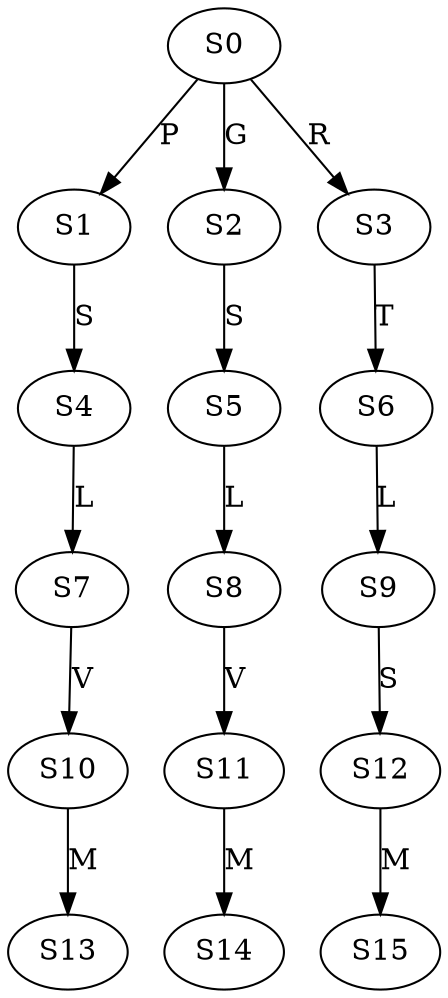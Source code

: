 strict digraph  {
	S0 -> S1 [ label = P ];
	S0 -> S2 [ label = G ];
	S0 -> S3 [ label = R ];
	S1 -> S4 [ label = S ];
	S2 -> S5 [ label = S ];
	S3 -> S6 [ label = T ];
	S4 -> S7 [ label = L ];
	S5 -> S8 [ label = L ];
	S6 -> S9 [ label = L ];
	S7 -> S10 [ label = V ];
	S8 -> S11 [ label = V ];
	S9 -> S12 [ label = S ];
	S10 -> S13 [ label = M ];
	S11 -> S14 [ label = M ];
	S12 -> S15 [ label = M ];
}
